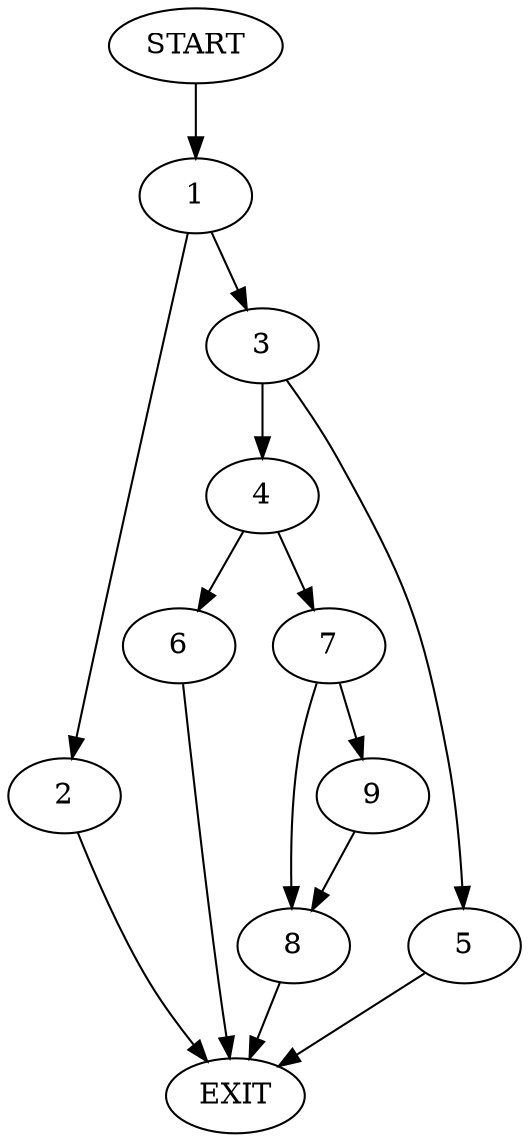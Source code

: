 digraph {
0 [label="START"]
10 [label="EXIT"]
0 -> 1
1 -> 2
1 -> 3
3 -> 4
3 -> 5
2 -> 10
4 -> 6
4 -> 7
5 -> 10
6 -> 10
7 -> 8
7 -> 9
8 -> 10
9 -> 8
}
